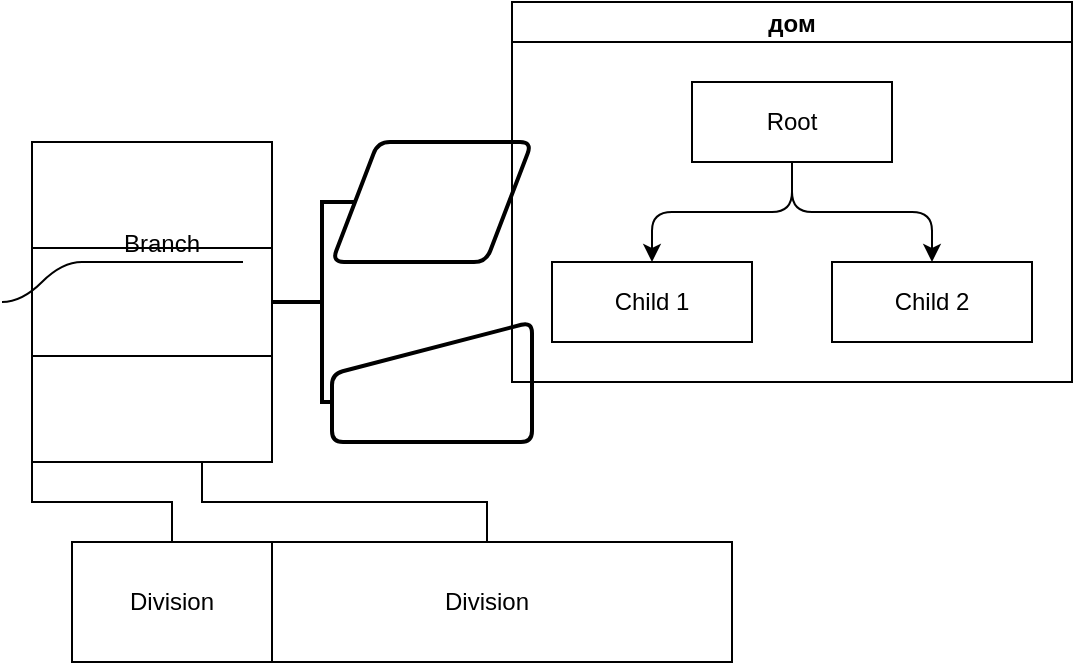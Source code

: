 <mxfile version="21.3.2" type="device">
  <diagram name="Страница 1" id="EsIwg5DSLyAJKeEfF-dq">
    <mxGraphModel dx="739" dy="462" grid="1" gridSize="10" guides="1" tooltips="1" connect="1" arrows="1" fold="1" page="1" pageScale="1" pageWidth="827" pageHeight="1169" math="0" shadow="0">
      <root>
        <mxCell id="0" />
        <mxCell id="1" parent="0" />
        <mxCell id="ksodr3_sCgoQrlXaMYx3-9" value="" style="shape=table;startSize=0;container=1;collapsible=0;childLayout=tableLayout;fontSize=16;" vertex="1" parent="1">
          <mxGeometry x="230" y="140" width="120" height="160" as="geometry" />
        </mxCell>
        <mxCell id="ksodr3_sCgoQrlXaMYx3-14" value="" style="shape=tableRow;horizontal=0;startSize=0;swimlaneHead=0;swimlaneBody=0;strokeColor=inherit;top=0;left=0;bottom=0;right=0;collapsible=0;dropTarget=0;fillColor=none;points=[[0,0.5],[1,0.5]];portConstraint=eastwest;fontSize=16;" vertex="1" parent="ksodr3_sCgoQrlXaMYx3-9">
          <mxGeometry width="120" height="53" as="geometry" />
        </mxCell>
        <mxCell id="ksodr3_sCgoQrlXaMYx3-31" style="shape=partialRectangle;html=1;whiteSpace=wrap;connectable=0;strokeColor=inherit;overflow=hidden;fillColor=none;top=0;left=0;bottom=0;right=0;pointerEvents=1;fontSize=16;" vertex="1" parent="ksodr3_sCgoQrlXaMYx3-14">
          <mxGeometry width="120" height="53" as="geometry">
            <mxRectangle width="120" height="53" as="alternateBounds" />
          </mxGeometry>
        </mxCell>
        <mxCell id="ksodr3_sCgoQrlXaMYx3-18" value="" style="shape=tableRow;horizontal=0;startSize=0;swimlaneHead=0;swimlaneBody=0;strokeColor=inherit;top=0;left=0;bottom=0;right=0;collapsible=0;dropTarget=0;fillColor=none;points=[[0,0.5],[1,0.5]];portConstraint=eastwest;fontSize=16;" vertex="1" parent="ksodr3_sCgoQrlXaMYx3-9">
          <mxGeometry y="53" width="120" height="54" as="geometry" />
        </mxCell>
        <mxCell id="ksodr3_sCgoQrlXaMYx3-32" style="shape=partialRectangle;html=1;whiteSpace=wrap;connectable=0;strokeColor=inherit;overflow=hidden;fillColor=none;top=0;left=0;bottom=0;right=0;pointerEvents=1;fontSize=16;" vertex="1" parent="ksodr3_sCgoQrlXaMYx3-18">
          <mxGeometry width="120" height="54" as="geometry">
            <mxRectangle width="120" height="54" as="alternateBounds" />
          </mxGeometry>
        </mxCell>
        <mxCell id="ksodr3_sCgoQrlXaMYx3-10" value="" style="shape=tableRow;horizontal=0;startSize=0;swimlaneHead=0;swimlaneBody=0;strokeColor=inherit;top=0;left=0;bottom=0;right=0;collapsible=0;dropTarget=0;fillColor=none;points=[[0,0.5],[1,0.5]];portConstraint=eastwest;fontSize=16;" vertex="1" parent="ksodr3_sCgoQrlXaMYx3-9">
          <mxGeometry y="107" width="120" height="53" as="geometry" />
        </mxCell>
        <mxCell id="ksodr3_sCgoQrlXaMYx3-33" style="shape=partialRectangle;html=1;whiteSpace=wrap;connectable=0;strokeColor=inherit;overflow=hidden;fillColor=none;top=0;left=0;bottom=0;right=0;pointerEvents=1;fontSize=16;" vertex="1" parent="ksodr3_sCgoQrlXaMYx3-10">
          <mxGeometry width="120" height="53" as="geometry">
            <mxRectangle width="120" height="53" as="alternateBounds" />
          </mxGeometry>
        </mxCell>
        <mxCell id="ksodr3_sCgoQrlXaMYx3-44" value="" style="strokeWidth=2;html=1;shape=mxgraph.flowchart.annotation_2;align=left;labelPosition=right;pointerEvents=1;" vertex="1" parent="1">
          <mxGeometry x="350" y="170" width="50" height="100" as="geometry" />
        </mxCell>
        <mxCell id="ksodr3_sCgoQrlXaMYx3-45" value="" style="shape=parallelogram;html=1;strokeWidth=2;perimeter=parallelogramPerimeter;whiteSpace=wrap;rounded=1;arcSize=12;size=0.23;" vertex="1" parent="1">
          <mxGeometry x="380" y="140" width="100" height="60" as="geometry" />
        </mxCell>
        <mxCell id="ksodr3_sCgoQrlXaMYx3-46" value="" style="html=1;strokeWidth=2;shape=manualInput;whiteSpace=wrap;rounded=1;size=26;arcSize=11;" vertex="1" parent="1">
          <mxGeometry x="380" y="230" width="100" height="60" as="geometry" />
        </mxCell>
        <mxCell id="ksodr3_sCgoQrlXaMYx3-47" value="дом" style="swimlane;startSize=20;horizontal=1;childLayout=treeLayout;horizontalTree=0;resizable=0;containerType=tree;fontSize=12;" vertex="1" parent="1">
          <mxGeometry x="470" y="70" width="280" height="190" as="geometry" />
        </mxCell>
        <mxCell id="ksodr3_sCgoQrlXaMYx3-48" value="Root" style="whiteSpace=wrap;html=1;" vertex="1" parent="ksodr3_sCgoQrlXaMYx3-47">
          <mxGeometry x="90" y="40" width="100" height="40" as="geometry" />
        </mxCell>
        <mxCell id="ksodr3_sCgoQrlXaMYx3-49" value="Child 1" style="whiteSpace=wrap;html=1;" vertex="1" parent="ksodr3_sCgoQrlXaMYx3-47">
          <mxGeometry x="20" y="130" width="100" height="40" as="geometry" />
        </mxCell>
        <mxCell id="ksodr3_sCgoQrlXaMYx3-50" value="" style="edgeStyle=elbowEdgeStyle;elbow=vertical;html=1;rounded=1;curved=0;sourcePerimeterSpacing=0;targetPerimeterSpacing=0;startSize=6;endSize=6;" edge="1" parent="ksodr3_sCgoQrlXaMYx3-47" source="ksodr3_sCgoQrlXaMYx3-48" target="ksodr3_sCgoQrlXaMYx3-49">
          <mxGeometry relative="1" as="geometry" />
        </mxCell>
        <mxCell id="ksodr3_sCgoQrlXaMYx3-51" value="Child 2" style="whiteSpace=wrap;html=1;" vertex="1" parent="ksodr3_sCgoQrlXaMYx3-47">
          <mxGeometry x="160" y="130" width="100" height="40" as="geometry" />
        </mxCell>
        <mxCell id="ksodr3_sCgoQrlXaMYx3-52" value="" style="edgeStyle=elbowEdgeStyle;elbow=vertical;html=1;rounded=1;curved=0;sourcePerimeterSpacing=0;targetPerimeterSpacing=0;startSize=6;endSize=6;" edge="1" parent="ksodr3_sCgoQrlXaMYx3-47" source="ksodr3_sCgoQrlXaMYx3-48" target="ksodr3_sCgoQrlXaMYx3-51">
          <mxGeometry relative="1" as="geometry" />
        </mxCell>
        <mxCell id="ksodr3_sCgoQrlXaMYx3-53" value="Division" style="whiteSpace=wrap;html=1;align=center;verticalAlign=middle;treeFolding=1;treeMoving=1;newEdgeStyle={&quot;edgeStyle&quot;:&quot;elbowEdgeStyle&quot;,&quot;startArrow&quot;:&quot;none&quot;,&quot;endArrow&quot;:&quot;none&quot;};" vertex="1" parent="1">
          <mxGeometry x="335" y="340" width="245" height="60" as="geometry" />
        </mxCell>
        <mxCell id="ksodr3_sCgoQrlXaMYx3-54" value="" style="edgeStyle=elbowEdgeStyle;elbow=vertical;sourcePerimeterSpacing=0;targetPerimeterSpacing=0;startArrow=none;endArrow=none;rounded=0;curved=0;" edge="1" target="ksodr3_sCgoQrlXaMYx3-53" parent="1">
          <mxGeometry relative="1" as="geometry">
            <mxPoint x="315" y="300" as="sourcePoint" />
          </mxGeometry>
        </mxCell>
        <mxCell id="ksodr3_sCgoQrlXaMYx3-55" value="Division" style="whiteSpace=wrap;html=1;align=center;verticalAlign=middle;treeFolding=1;treeMoving=1;newEdgeStyle={&quot;edgeStyle&quot;:&quot;elbowEdgeStyle&quot;,&quot;startArrow&quot;:&quot;none&quot;,&quot;endArrow&quot;:&quot;none&quot;};" vertex="1" parent="1">
          <mxGeometry x="250" y="340" width="100" height="60" as="geometry" />
        </mxCell>
        <mxCell id="ksodr3_sCgoQrlXaMYx3-56" value="" style="edgeStyle=elbowEdgeStyle;elbow=vertical;sourcePerimeterSpacing=0;targetPerimeterSpacing=0;startArrow=none;endArrow=none;rounded=0;curved=0;" edge="1" target="ksodr3_sCgoQrlXaMYx3-55" parent="1">
          <mxGeometry relative="1" as="geometry">
            <mxPoint x="230" y="300" as="sourcePoint" />
          </mxGeometry>
        </mxCell>
        <mxCell id="ksodr3_sCgoQrlXaMYx3-57" value="Branch" style="whiteSpace=wrap;html=1;shape=partialRectangle;top=0;left=0;bottom=1;right=0;points=[[0,1],[1,1]];fillColor=none;align=center;verticalAlign=bottom;routingCenterY=0.5;snapToPoint=1;recursiveResize=0;autosize=1;treeFolding=1;treeMoving=1;newEdgeStyle={&quot;edgeStyle&quot;:&quot;entityRelationEdgeStyle&quot;,&quot;startArrow&quot;:&quot;none&quot;,&quot;endArrow&quot;:&quot;none&quot;,&quot;segment&quot;:10,&quot;curved&quot;:1,&quot;sourcePerimeterSpacing&quot;:0,&quot;targetPerimeterSpacing&quot;:0};" vertex="1" parent="1">
          <mxGeometry x="255" y="170" width="80" height="30" as="geometry" />
        </mxCell>
        <mxCell id="ksodr3_sCgoQrlXaMYx3-58" value="" style="edgeStyle=entityRelationEdgeStyle;startArrow=none;endArrow=none;segment=10;curved=1;sourcePerimeterSpacing=0;targetPerimeterSpacing=0;rounded=0;" edge="1" target="ksodr3_sCgoQrlXaMYx3-57" parent="1">
          <mxGeometry relative="1" as="geometry">
            <mxPoint x="215" y="220" as="sourcePoint" />
          </mxGeometry>
        </mxCell>
      </root>
    </mxGraphModel>
  </diagram>
</mxfile>
